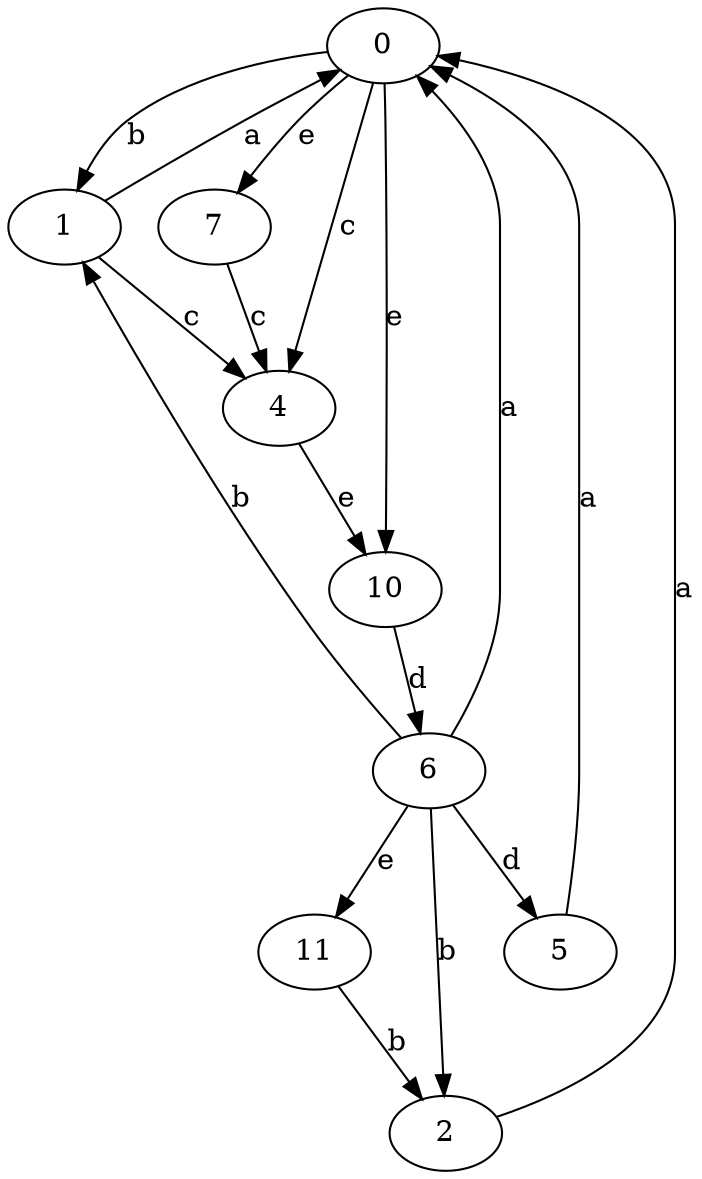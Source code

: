 strict digraph  {
0;
1;
2;
4;
5;
6;
7;
10;
11;
0 -> 1  [label=b];
0 -> 4  [label=c];
0 -> 7  [label=e];
0 -> 10  [label=e];
1 -> 0  [label=a];
1 -> 4  [label=c];
2 -> 0  [label=a];
4 -> 10  [label=e];
5 -> 0  [label=a];
6 -> 0  [label=a];
6 -> 1  [label=b];
6 -> 2  [label=b];
6 -> 5  [label=d];
6 -> 11  [label=e];
7 -> 4  [label=c];
10 -> 6  [label=d];
11 -> 2  [label=b];
}
